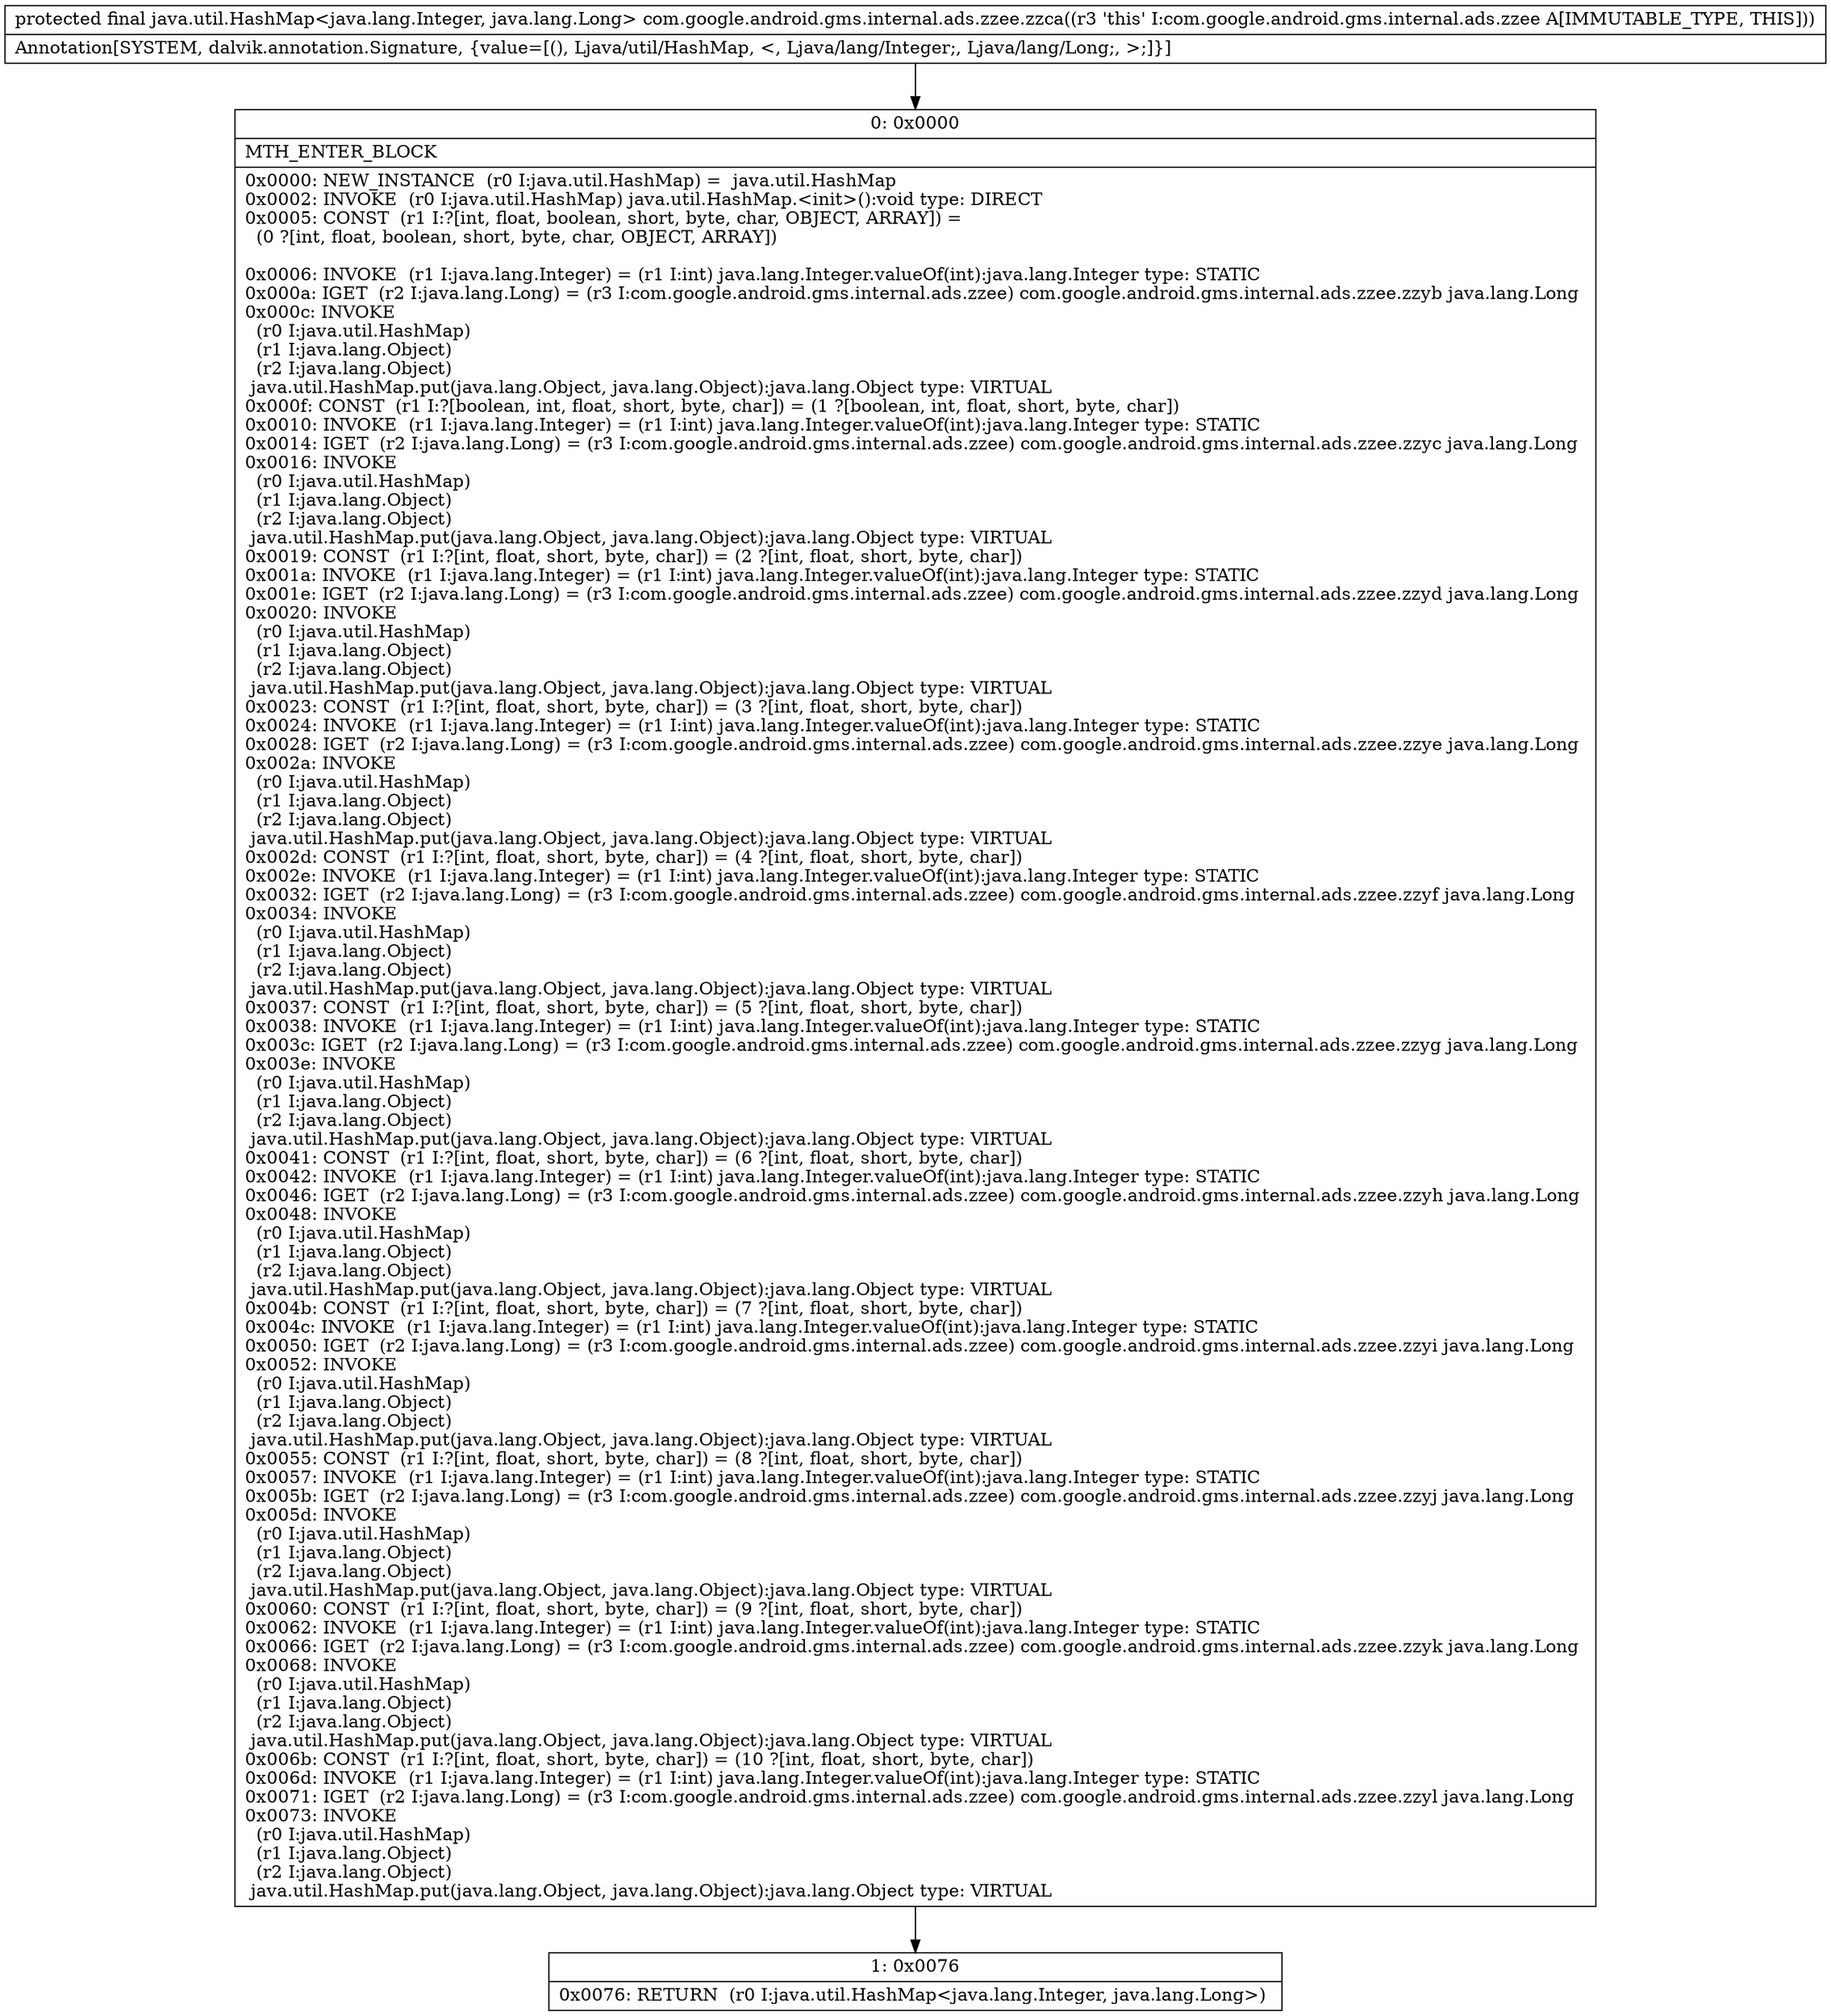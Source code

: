 digraph "CFG forcom.google.android.gms.internal.ads.zzee.zzca()Ljava\/util\/HashMap;" {
Node_0 [shape=record,label="{0\:\ 0x0000|MTH_ENTER_BLOCK\l|0x0000: NEW_INSTANCE  (r0 I:java.util.HashMap) =  java.util.HashMap \l0x0002: INVOKE  (r0 I:java.util.HashMap) java.util.HashMap.\<init\>():void type: DIRECT \l0x0005: CONST  (r1 I:?[int, float, boolean, short, byte, char, OBJECT, ARRAY]) = \l  (0 ?[int, float, boolean, short, byte, char, OBJECT, ARRAY])\l \l0x0006: INVOKE  (r1 I:java.lang.Integer) = (r1 I:int) java.lang.Integer.valueOf(int):java.lang.Integer type: STATIC \l0x000a: IGET  (r2 I:java.lang.Long) = (r3 I:com.google.android.gms.internal.ads.zzee) com.google.android.gms.internal.ads.zzee.zzyb java.lang.Long \l0x000c: INVOKE  \l  (r0 I:java.util.HashMap)\l  (r1 I:java.lang.Object)\l  (r2 I:java.lang.Object)\l java.util.HashMap.put(java.lang.Object, java.lang.Object):java.lang.Object type: VIRTUAL \l0x000f: CONST  (r1 I:?[boolean, int, float, short, byte, char]) = (1 ?[boolean, int, float, short, byte, char]) \l0x0010: INVOKE  (r1 I:java.lang.Integer) = (r1 I:int) java.lang.Integer.valueOf(int):java.lang.Integer type: STATIC \l0x0014: IGET  (r2 I:java.lang.Long) = (r3 I:com.google.android.gms.internal.ads.zzee) com.google.android.gms.internal.ads.zzee.zzyc java.lang.Long \l0x0016: INVOKE  \l  (r0 I:java.util.HashMap)\l  (r1 I:java.lang.Object)\l  (r2 I:java.lang.Object)\l java.util.HashMap.put(java.lang.Object, java.lang.Object):java.lang.Object type: VIRTUAL \l0x0019: CONST  (r1 I:?[int, float, short, byte, char]) = (2 ?[int, float, short, byte, char]) \l0x001a: INVOKE  (r1 I:java.lang.Integer) = (r1 I:int) java.lang.Integer.valueOf(int):java.lang.Integer type: STATIC \l0x001e: IGET  (r2 I:java.lang.Long) = (r3 I:com.google.android.gms.internal.ads.zzee) com.google.android.gms.internal.ads.zzee.zzyd java.lang.Long \l0x0020: INVOKE  \l  (r0 I:java.util.HashMap)\l  (r1 I:java.lang.Object)\l  (r2 I:java.lang.Object)\l java.util.HashMap.put(java.lang.Object, java.lang.Object):java.lang.Object type: VIRTUAL \l0x0023: CONST  (r1 I:?[int, float, short, byte, char]) = (3 ?[int, float, short, byte, char]) \l0x0024: INVOKE  (r1 I:java.lang.Integer) = (r1 I:int) java.lang.Integer.valueOf(int):java.lang.Integer type: STATIC \l0x0028: IGET  (r2 I:java.lang.Long) = (r3 I:com.google.android.gms.internal.ads.zzee) com.google.android.gms.internal.ads.zzee.zzye java.lang.Long \l0x002a: INVOKE  \l  (r0 I:java.util.HashMap)\l  (r1 I:java.lang.Object)\l  (r2 I:java.lang.Object)\l java.util.HashMap.put(java.lang.Object, java.lang.Object):java.lang.Object type: VIRTUAL \l0x002d: CONST  (r1 I:?[int, float, short, byte, char]) = (4 ?[int, float, short, byte, char]) \l0x002e: INVOKE  (r1 I:java.lang.Integer) = (r1 I:int) java.lang.Integer.valueOf(int):java.lang.Integer type: STATIC \l0x0032: IGET  (r2 I:java.lang.Long) = (r3 I:com.google.android.gms.internal.ads.zzee) com.google.android.gms.internal.ads.zzee.zzyf java.lang.Long \l0x0034: INVOKE  \l  (r0 I:java.util.HashMap)\l  (r1 I:java.lang.Object)\l  (r2 I:java.lang.Object)\l java.util.HashMap.put(java.lang.Object, java.lang.Object):java.lang.Object type: VIRTUAL \l0x0037: CONST  (r1 I:?[int, float, short, byte, char]) = (5 ?[int, float, short, byte, char]) \l0x0038: INVOKE  (r1 I:java.lang.Integer) = (r1 I:int) java.lang.Integer.valueOf(int):java.lang.Integer type: STATIC \l0x003c: IGET  (r2 I:java.lang.Long) = (r3 I:com.google.android.gms.internal.ads.zzee) com.google.android.gms.internal.ads.zzee.zzyg java.lang.Long \l0x003e: INVOKE  \l  (r0 I:java.util.HashMap)\l  (r1 I:java.lang.Object)\l  (r2 I:java.lang.Object)\l java.util.HashMap.put(java.lang.Object, java.lang.Object):java.lang.Object type: VIRTUAL \l0x0041: CONST  (r1 I:?[int, float, short, byte, char]) = (6 ?[int, float, short, byte, char]) \l0x0042: INVOKE  (r1 I:java.lang.Integer) = (r1 I:int) java.lang.Integer.valueOf(int):java.lang.Integer type: STATIC \l0x0046: IGET  (r2 I:java.lang.Long) = (r3 I:com.google.android.gms.internal.ads.zzee) com.google.android.gms.internal.ads.zzee.zzyh java.lang.Long \l0x0048: INVOKE  \l  (r0 I:java.util.HashMap)\l  (r1 I:java.lang.Object)\l  (r2 I:java.lang.Object)\l java.util.HashMap.put(java.lang.Object, java.lang.Object):java.lang.Object type: VIRTUAL \l0x004b: CONST  (r1 I:?[int, float, short, byte, char]) = (7 ?[int, float, short, byte, char]) \l0x004c: INVOKE  (r1 I:java.lang.Integer) = (r1 I:int) java.lang.Integer.valueOf(int):java.lang.Integer type: STATIC \l0x0050: IGET  (r2 I:java.lang.Long) = (r3 I:com.google.android.gms.internal.ads.zzee) com.google.android.gms.internal.ads.zzee.zzyi java.lang.Long \l0x0052: INVOKE  \l  (r0 I:java.util.HashMap)\l  (r1 I:java.lang.Object)\l  (r2 I:java.lang.Object)\l java.util.HashMap.put(java.lang.Object, java.lang.Object):java.lang.Object type: VIRTUAL \l0x0055: CONST  (r1 I:?[int, float, short, byte, char]) = (8 ?[int, float, short, byte, char]) \l0x0057: INVOKE  (r1 I:java.lang.Integer) = (r1 I:int) java.lang.Integer.valueOf(int):java.lang.Integer type: STATIC \l0x005b: IGET  (r2 I:java.lang.Long) = (r3 I:com.google.android.gms.internal.ads.zzee) com.google.android.gms.internal.ads.zzee.zzyj java.lang.Long \l0x005d: INVOKE  \l  (r0 I:java.util.HashMap)\l  (r1 I:java.lang.Object)\l  (r2 I:java.lang.Object)\l java.util.HashMap.put(java.lang.Object, java.lang.Object):java.lang.Object type: VIRTUAL \l0x0060: CONST  (r1 I:?[int, float, short, byte, char]) = (9 ?[int, float, short, byte, char]) \l0x0062: INVOKE  (r1 I:java.lang.Integer) = (r1 I:int) java.lang.Integer.valueOf(int):java.lang.Integer type: STATIC \l0x0066: IGET  (r2 I:java.lang.Long) = (r3 I:com.google.android.gms.internal.ads.zzee) com.google.android.gms.internal.ads.zzee.zzyk java.lang.Long \l0x0068: INVOKE  \l  (r0 I:java.util.HashMap)\l  (r1 I:java.lang.Object)\l  (r2 I:java.lang.Object)\l java.util.HashMap.put(java.lang.Object, java.lang.Object):java.lang.Object type: VIRTUAL \l0x006b: CONST  (r1 I:?[int, float, short, byte, char]) = (10 ?[int, float, short, byte, char]) \l0x006d: INVOKE  (r1 I:java.lang.Integer) = (r1 I:int) java.lang.Integer.valueOf(int):java.lang.Integer type: STATIC \l0x0071: IGET  (r2 I:java.lang.Long) = (r3 I:com.google.android.gms.internal.ads.zzee) com.google.android.gms.internal.ads.zzee.zzyl java.lang.Long \l0x0073: INVOKE  \l  (r0 I:java.util.HashMap)\l  (r1 I:java.lang.Object)\l  (r2 I:java.lang.Object)\l java.util.HashMap.put(java.lang.Object, java.lang.Object):java.lang.Object type: VIRTUAL \l}"];
Node_1 [shape=record,label="{1\:\ 0x0076|0x0076: RETURN  (r0 I:java.util.HashMap\<java.lang.Integer, java.lang.Long\>) \l}"];
MethodNode[shape=record,label="{protected final java.util.HashMap\<java.lang.Integer, java.lang.Long\> com.google.android.gms.internal.ads.zzee.zzca((r3 'this' I:com.google.android.gms.internal.ads.zzee A[IMMUTABLE_TYPE, THIS]))  | Annotation[SYSTEM, dalvik.annotation.Signature, \{value=[(), Ljava\/util\/HashMap, \<, Ljava\/lang\/Integer;, Ljava\/lang\/Long;, \>;]\}]\l}"];
MethodNode -> Node_0;
Node_0 -> Node_1;
}

